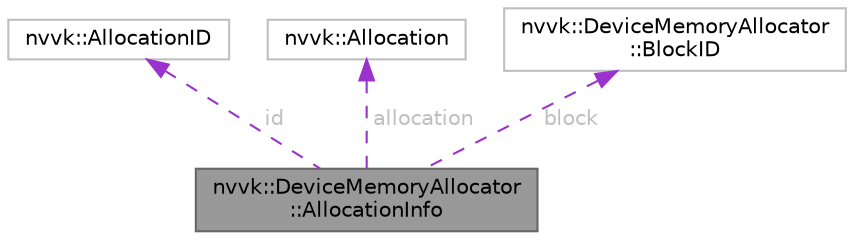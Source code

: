 digraph "nvvk::DeviceMemoryAllocator::AllocationInfo"
{
 // LATEX_PDF_SIZE
  bgcolor="transparent";
  edge [fontname=Helvetica,fontsize=10,labelfontname=Helvetica,labelfontsize=10];
  node [fontname=Helvetica,fontsize=10,shape=box,height=0.2,width=0.4];
  Node1 [id="Node000001",label="nvvk::DeviceMemoryAllocator\l::AllocationInfo",height=0.2,width=0.4,color="gray40", fillcolor="grey60", style="filled", fontcolor="black",tooltip=" "];
  Node2 -> Node1 [id="edge1_Node000001_Node000002",dir="back",color="darkorchid3",style="dashed",tooltip=" ",label=" id",fontcolor="grey" ];
  Node2 [id="Node000002",label="nvvk::AllocationID",height=0.2,width=0.4,color="grey75", fillcolor="white", style="filled",URL="$classnvvk_1_1_allocation_i_d.html",tooltip=" "];
  Node3 -> Node1 [id="edge2_Node000001_Node000003",dir="back",color="darkorchid3",style="dashed",tooltip=" ",label=" allocation",fontcolor="grey" ];
  Node3 [id="Node000003",label="nvvk::Allocation",height=0.2,width=0.4,color="grey75", fillcolor="white", style="filled",URL="$structnvvk_1_1_allocation.html",tooltip=" "];
  Node4 -> Node1 [id="edge3_Node000001_Node000004",dir="back",color="darkorchid3",style="dashed",tooltip=" ",label=" block",fontcolor="grey" ];
  Node4 [id="Node000004",label="nvvk::DeviceMemoryAllocator\l::BlockID",height=0.2,width=0.4,color="grey75", fillcolor="white", style="filled",URL="$structnvvk_1_1_device_memory_allocator_1_1_block_i_d.html",tooltip=" "];
}
